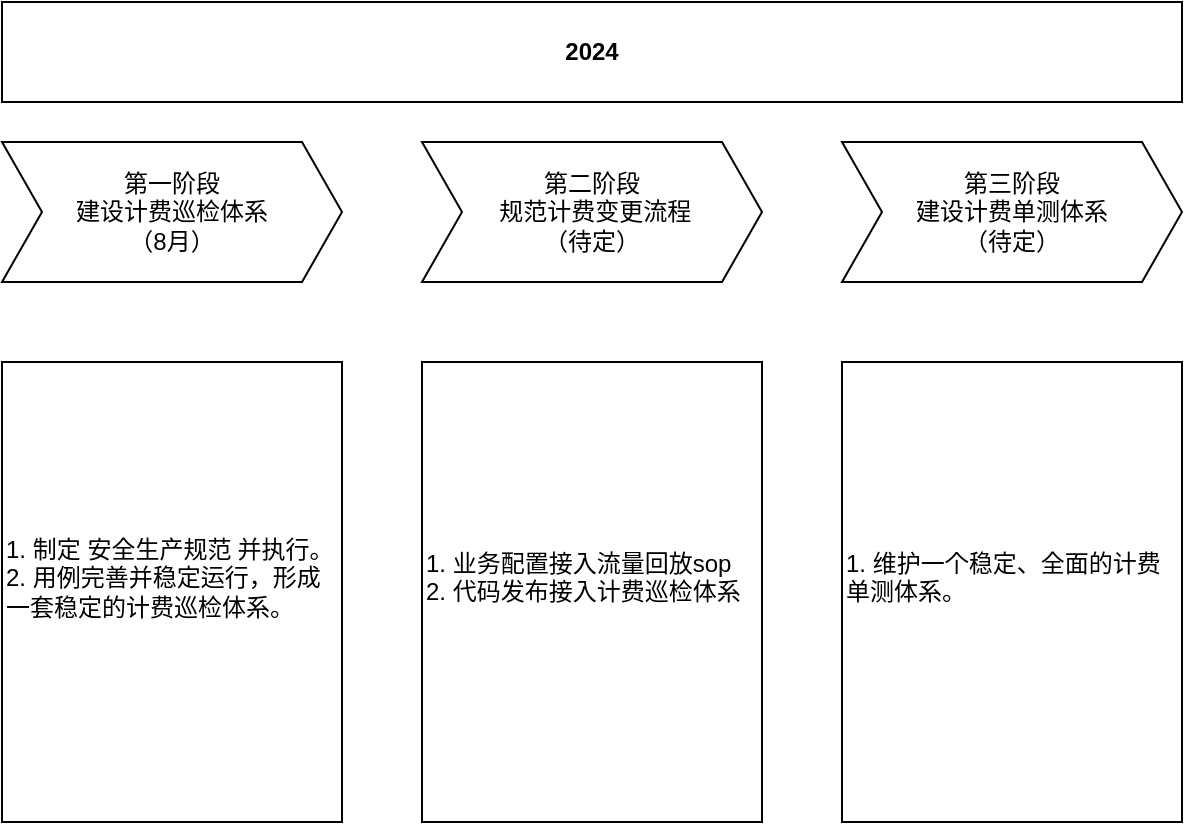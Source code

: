<mxfile version="24.7.6">
  <diagram name="Page-1" id="d9b1e647-80fa-b4a2-5024-87a742678bcc">
    <mxGraphModel dx="1306" dy="1551" grid="1" gridSize="10" guides="1" tooltips="1" connect="1" arrows="1" fold="1" page="1" pageScale="1" pageWidth="1100" pageHeight="850" background="none" math="0" shadow="0">
      <root>
        <mxCell id="0" />
        <mxCell id="1" parent="0" />
        <mxCell id="hByDfbpF1siI-fQXKtIW-1" value="第一阶段&lt;div&gt;建设计费巡检体系&lt;div&gt;（8月）&lt;/div&gt;&lt;/div&gt;" style="shape=step;perimeter=stepPerimeter;whiteSpace=wrap;html=1;fixedSize=1;fillColor=none;labelBackgroundColor=none;" parent="1" vertex="1">
          <mxGeometry x="110" y="10" width="170" height="70" as="geometry" />
        </mxCell>
        <mxCell id="hByDfbpF1siI-fQXKtIW-2" value="第二阶段&lt;div&gt;&amp;nbsp;规范计费变更流程&lt;div&gt;（待定）&lt;/div&gt;&lt;/div&gt;" style="shape=step;perimeter=stepPerimeter;whiteSpace=wrap;html=1;fixedSize=1;fillColor=none;labelBackgroundColor=none;" parent="1" vertex="1">
          <mxGeometry x="320" y="10" width="170" height="70" as="geometry" />
        </mxCell>
        <mxCell id="hByDfbpF1siI-fQXKtIW-3" value="第三阶段&lt;div&gt;&lt;div&gt;建设计费单测体系&lt;/div&gt;&lt;div&gt;（待定）&lt;br&gt;&lt;/div&gt;&lt;/div&gt;" style="shape=step;perimeter=stepPerimeter;whiteSpace=wrap;html=1;fixedSize=1;fillColor=none;labelBackgroundColor=none;" parent="1" vertex="1">
          <mxGeometry x="530" y="10" width="170" height="70" as="geometry" />
        </mxCell>
        <mxCell id="hByDfbpF1siI-fQXKtIW-4" value="&lt;b&gt;2024&lt;/b&gt;" style="rounded=0;whiteSpace=wrap;html=1;fillColor=none;labelBackgroundColor=none;" parent="1" vertex="1">
          <mxGeometry x="110" y="-60" width="590" height="50" as="geometry" />
        </mxCell>
        <mxCell id="hByDfbpF1siI-fQXKtIW-5" value="&lt;div&gt;1. 制定&amp;nbsp;&lt;span style=&quot;background-color: initial; font-family: -webkit-standard; caret-color: rgb(0, 0, 0);&quot;&gt;安全生产规范 并执行。&lt;/span&gt;&lt;br&gt;&lt;/div&gt;2. 用例完善并稳定运行，形成一套稳定的计费巡检体系。&lt;div&gt;&lt;br&gt;&lt;/div&gt;" style="rounded=0;whiteSpace=wrap;html=1;fillColor=none;align=left;labelBackgroundColor=none;" parent="1" vertex="1">
          <mxGeometry x="110" y="120" width="170" height="230" as="geometry" />
        </mxCell>
        <mxCell id="hByDfbpF1siI-fQXKtIW-6" value="&lt;span style=&quot;&quot;&gt;1. 业务配置接入流量回放sop&lt;/span&gt;&lt;div&gt;&lt;span style=&quot;&quot;&gt;2. 代码发布接入&lt;/span&gt;&lt;span style=&quot;background-color: initial;&quot;&gt;计费巡检体系&lt;/span&gt;&lt;/div&gt;&lt;div&gt;&lt;br&gt;&lt;/div&gt;" style="rounded=0;whiteSpace=wrap;html=1;fillColor=none;align=left;labelBackgroundColor=none;" parent="1" vertex="1">
          <mxGeometry x="320" y="120" width="170" height="230" as="geometry" />
        </mxCell>
        <mxCell id="hByDfbpF1siI-fQXKtIW-7" value="1. 维护一个稳定、全面的计费单测体系。&lt;div&gt;&lt;br&gt;&lt;/div&gt;" style="rounded=0;whiteSpace=wrap;html=1;fillColor=none;align=left;labelBackgroundColor=none;" parent="1" vertex="1">
          <mxGeometry x="530" y="120" width="170" height="230" as="geometry" />
        </mxCell>
      </root>
    </mxGraphModel>
  </diagram>
</mxfile>
